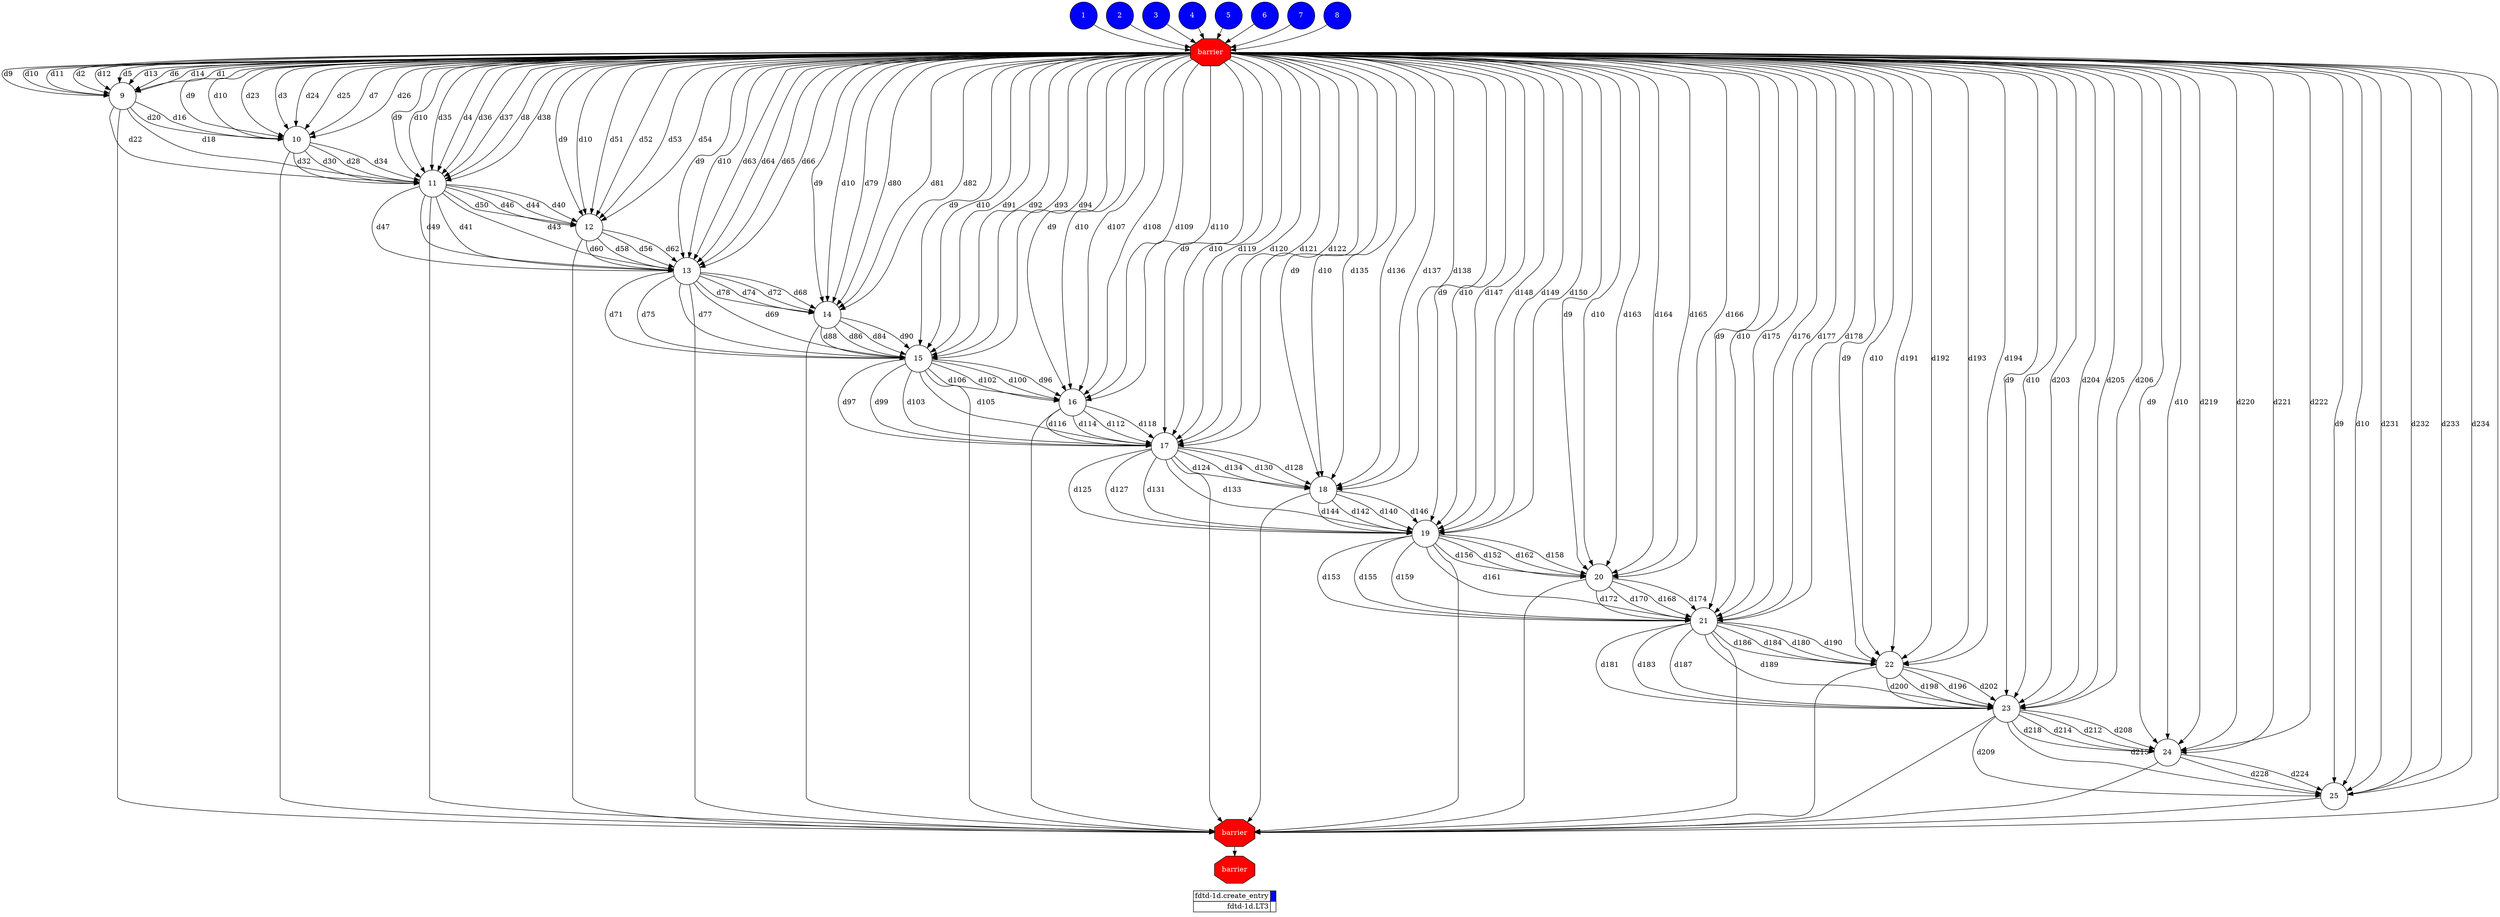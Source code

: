 digraph {
  rankdir=TB;
  labeljust="l";
  subgraph dependence_graph {
    ranksep=0.20;
    node[height=0.75];

1[shape=circle, style=filled fillcolor="#0000ff" fontcolor="#ffffff"];
2[shape=circle, style=filled fillcolor="#0000ff" fontcolor="#ffffff"];
3[shape=circle, style=filled fillcolor="#0000ff" fontcolor="#ffffff"];
4[shape=circle, style=filled fillcolor="#0000ff" fontcolor="#ffffff"];
5[shape=circle, style=filled fillcolor="#0000ff" fontcolor="#ffffff"];
6[shape=circle, style=filled fillcolor="#0000ff" fontcolor="#ffffff"];
7[shape=circle, style=filled fillcolor="#0000ff" fontcolor="#ffffff"];
8[shape=circle, style=filled fillcolor="#0000ff" fontcolor="#ffffff"];
Synchro1[label="barrier", shape=octagon, style=filled fillcolor="#ff0000" fontcolor="#FFFFFF"];
4 -> Synchro1;
1 -> Synchro1;
5 -> Synchro1;
2 -> Synchro1;
6 -> Synchro1;
7 -> Synchro1;
3 -> Synchro1;
8 -> Synchro1;
9[shape=circle, style=filled fillcolor="#ffffff" fontcolor="#000000"];
Synchro1 -> 9[ label="d9" ];
Synchro1 -> 9[ label="d10" ];
Synchro1 -> 9[ label="d11" ];
Synchro1 -> 9[ label="d2" ];
Synchro1 -> 9[ label="d12" ];
Synchro1 -> 9[ label="d5" ];
Synchro1 -> 9[ label="d13" ];
Synchro1 -> 9[ label="d6" ];
Synchro1 -> 9[ label="d14" ];
Synchro1 -> 9[ label="d1" ];
10[shape=circle, style=filled fillcolor="#ffffff" fontcolor="#000000"];
Synchro1 -> 10[ label="d9" ];
Synchro1 -> 10[ label="d10" ];
Synchro1 -> 10[ label="d23" ];
Synchro1 -> 10[ label="d3" ];
Synchro1 -> 10[ label="d24" ];
9 -> 10[ label="d20" ];
Synchro1 -> 10[ label="d25" ];
Synchro1 -> 10[ label="d7" ];
Synchro1 -> 10[ label="d26" ];
9 -> 10[ label="d16" ];
11[shape=circle, style=filled fillcolor="#ffffff" fontcolor="#000000"];
Synchro1 -> 11[ label="d9" ];
Synchro1 -> 11[ label="d10" ];
Synchro1 -> 11[ label="d35" ];
10 -> 11[ label="d34" ];
Synchro1 -> 11[ label="d4" ];
Synchro1 -> 11[ label="d36" ];
9 -> 11[ label="d18" ];
10 -> 11[ label="d32" ];
Synchro1 -> 11[ label="d37" ];
10 -> 11[ label="d30" ];
Synchro1 -> 11[ label="d8" ];
Synchro1 -> 11[ label="d38" ];
9 -> 11[ label="d22" ];
10 -> 11[ label="d28" ];
12[shape=circle, style=filled fillcolor="#ffffff" fontcolor="#000000"];
Synchro1 -> 12[ label="d9" ];
Synchro1 -> 12[ label="d10" ];
Synchro1 -> 12[ label="d51" ];
11 -> 12[ label="d50" ];
Synchro1 -> 12[ label="d52" ];
11 -> 12[ label="d46" ];
Synchro1 -> 12[ label="d53" ];
11 -> 12[ label="d44" ];
Synchro1 -> 12[ label="d54" ];
11 -> 12[ label="d40" ];
13[shape=circle, style=filled fillcolor="#ffffff" fontcolor="#000000"];
Synchro1 -> 13[ label="d9" ];
Synchro1 -> 13[ label="d10" ];
Synchro1 -> 13[ label="d63" ];
12 -> 13[ label="d62" ];
11 -> 13[ label="d41" ];
Synchro1 -> 13[ label="d64" ];
11 -> 13[ label="d43" ];
12 -> 13[ label="d60" ];
Synchro1 -> 13[ label="d65" ];
12 -> 13[ label="d58" ];
11 -> 13[ label="d47" ];
Synchro1 -> 13[ label="d66" ];
11 -> 13[ label="d49" ];
12 -> 13[ label="d56" ];
14[shape=circle, style=filled fillcolor="#ffffff" fontcolor="#000000"];
Synchro1 -> 14[ label="d9" ];
Synchro1 -> 14[ label="d10" ];
Synchro1 -> 14[ label="d79" ];
13 -> 14[ label="d78" ];
Synchro1 -> 14[ label="d80" ];
13 -> 14[ label="d74" ];
Synchro1 -> 14[ label="d81" ];
13 -> 14[ label="d72" ];
Synchro1 -> 14[ label="d82" ];
13 -> 14[ label="d68" ];
15[shape=circle, style=filled fillcolor="#ffffff" fontcolor="#000000"];
Synchro1 -> 15[ label="d9" ];
Synchro1 -> 15[ label="d10" ];
Synchro1 -> 15[ label="d91" ];
14 -> 15[ label="d90" ];
13 -> 15[ label="d69" ];
Synchro1 -> 15[ label="d92" ];
13 -> 15[ label="d71" ];
14 -> 15[ label="d88" ];
Synchro1 -> 15[ label="d93" ];
14 -> 15[ label="d86" ];
13 -> 15[ label="d75" ];
Synchro1 -> 15[ label="d94" ];
13 -> 15[ label="d77" ];
14 -> 15[ label="d84" ];
16[shape=circle, style=filled fillcolor="#ffffff" fontcolor="#000000"];
Synchro1 -> 16[ label="d9" ];
Synchro1 -> 16[ label="d10" ];
Synchro1 -> 16[ label="d107" ];
15 -> 16[ label="d106" ];
Synchro1 -> 16[ label="d108" ];
15 -> 16[ label="d102" ];
Synchro1 -> 16[ label="d109" ];
15 -> 16[ label="d100" ];
Synchro1 -> 16[ label="d110" ];
15 -> 16[ label="d96" ];
17[shape=circle, style=filled fillcolor="#ffffff" fontcolor="#000000"];
Synchro1 -> 17[ label="d9" ];
Synchro1 -> 17[ label="d10" ];
Synchro1 -> 17[ label="d119" ];
16 -> 17[ label="d118" ];
15 -> 17[ label="d97" ];
Synchro1 -> 17[ label="d120" ];
15 -> 17[ label="d99" ];
16 -> 17[ label="d116" ];
Synchro1 -> 17[ label="d121" ];
16 -> 17[ label="d114" ];
15 -> 17[ label="d103" ];
Synchro1 -> 17[ label="d122" ];
15 -> 17[ label="d105" ];
16 -> 17[ label="d112" ];
18[shape=circle, style=filled fillcolor="#ffffff" fontcolor="#000000"];
Synchro1 -> 18[ label="d9" ];
Synchro1 -> 18[ label="d10" ];
Synchro1 -> 18[ label="d135" ];
17 -> 18[ label="d134" ];
Synchro1 -> 18[ label="d136" ];
17 -> 18[ label="d130" ];
Synchro1 -> 18[ label="d137" ];
17 -> 18[ label="d128" ];
Synchro1 -> 18[ label="d138" ];
17 -> 18[ label="d124" ];
19[shape=circle, style=filled fillcolor="#ffffff" fontcolor="#000000"];
Synchro1 -> 19[ label="d9" ];
Synchro1 -> 19[ label="d10" ];
Synchro1 -> 19[ label="d147" ];
18 -> 19[ label="d146" ];
17 -> 19[ label="d125" ];
Synchro1 -> 19[ label="d148" ];
17 -> 19[ label="d127" ];
18 -> 19[ label="d144" ];
Synchro1 -> 19[ label="d149" ];
18 -> 19[ label="d142" ];
17 -> 19[ label="d131" ];
Synchro1 -> 19[ label="d150" ];
17 -> 19[ label="d133" ];
18 -> 19[ label="d140" ];
20[shape=circle, style=filled fillcolor="#ffffff" fontcolor="#000000"];
Synchro1 -> 20[ label="d9" ];
Synchro1 -> 20[ label="d10" ];
Synchro1 -> 20[ label="d163" ];
19 -> 20[ label="d162" ];
Synchro1 -> 20[ label="d164" ];
19 -> 20[ label="d158" ];
Synchro1 -> 20[ label="d165" ];
19 -> 20[ label="d156" ];
Synchro1 -> 20[ label="d166" ];
19 -> 20[ label="d152" ];
21[shape=circle, style=filled fillcolor="#ffffff" fontcolor="#000000"];
Synchro1 -> 21[ label="d9" ];
Synchro1 -> 21[ label="d10" ];
Synchro1 -> 21[ label="d175" ];
20 -> 21[ label="d174" ];
19 -> 21[ label="d153" ];
Synchro1 -> 21[ label="d176" ];
19 -> 21[ label="d155" ];
20 -> 21[ label="d172" ];
Synchro1 -> 21[ label="d177" ];
20 -> 21[ label="d170" ];
19 -> 21[ label="d159" ];
Synchro1 -> 21[ label="d178" ];
19 -> 21[ label="d161" ];
20 -> 21[ label="d168" ];
22[shape=circle, style=filled fillcolor="#ffffff" fontcolor="#000000"];
Synchro1 -> 22[ label="d9" ];
Synchro1 -> 22[ label="d10" ];
Synchro1 -> 22[ label="d191" ];
21 -> 22[ label="d190" ];
Synchro1 -> 22[ label="d192" ];
21 -> 22[ label="d186" ];
Synchro1 -> 22[ label="d193" ];
21 -> 22[ label="d184" ];
Synchro1 -> 22[ label="d194" ];
21 -> 22[ label="d180" ];
23[shape=circle, style=filled fillcolor="#ffffff" fontcolor="#000000"];
Synchro1 -> 23[ label="d9" ];
Synchro1 -> 23[ label="d10" ];
Synchro1 -> 23[ label="d203" ];
22 -> 23[ label="d202" ];
21 -> 23[ label="d181" ];
Synchro1 -> 23[ label="d204" ];
21 -> 23[ label="d183" ];
22 -> 23[ label="d200" ];
Synchro1 -> 23[ label="d205" ];
22 -> 23[ label="d198" ];
21 -> 23[ label="d187" ];
Synchro1 -> 23[ label="d206" ];
21 -> 23[ label="d189" ];
22 -> 23[ label="d196" ];
24[shape=circle, style=filled fillcolor="#ffffff" fontcolor="#000000"];
Synchro1 -> 24[ label="d9" ];
Synchro1 -> 24[ label="d10" ];
Synchro1 -> 24[ label="d219" ];
23 -> 24[ label="d218" ];
Synchro1 -> 24[ label="d220" ];
23 -> 24[ label="d214" ];
Synchro1 -> 24[ label="d221" ];
23 -> 24[ label="d212" ];
Synchro1 -> 24[ label="d222" ];
23 -> 24[ label="d208" ];
25[shape=circle, style=filled fillcolor="#ffffff" fontcolor="#000000"];
Synchro1 -> 25[ label="d9" ];
Synchro1 -> 25[ label="d10" ];
Synchro1 -> 25[ label="d231" ];
23 -> 25[ label="d209" ];
Synchro1 -> 25[ label="d232" ];
24 -> 25[ label="d228" ];
Synchro1 -> 25[ label="d233" ];
23 -> 25[ label="d215" ];
Synchro1 -> 25[ label="d234" ];
24 -> 25[ label="d224" ];
Synchro2[label="barrier", shape=octagon, style=filled fillcolor="#ff0000" fontcolor="#FFFFFF"];
Synchro1 -> Synchro2;
15 -> Synchro2;
22 -> Synchro2;
16 -> Synchro2;
12 -> Synchro2;
18 -> Synchro2;
25 -> Synchro2;
23 -> Synchro2;
21 -> Synchro2;
11 -> Synchro2;
24 -> Synchro2;
14 -> Synchro2;
20 -> Synchro2;
19 -> Synchro2;
10 -> Synchro2;
17 -> Synchro2;
9 -> Synchro2;
13 -> Synchro2;
Synchro3[label="barrier", shape=octagon, style=filled fillcolor="#ff0000" fontcolor="#FFFFFF"];
Synchro2 -> Synchro3;  }
  subgraph legend {
    rank=sink;
    node [shape=plaintext, height=0.75];
    ranksep=0.20;
    label = "Legend";
    key [label=<
      <table border="0" cellpadding="2" cellspacing="0" cellborder="1">
<tr>
<td align="right">fdtd-1d.create_entry</td>
<td bgcolor="#0000ff">&nbsp;</td>
</tr>
<tr>
<td align="right">fdtd-1d.LT3</td>
<td bgcolor="#ffffff">&nbsp;</td>
</tr>
      </table>
    >]
  }
}
